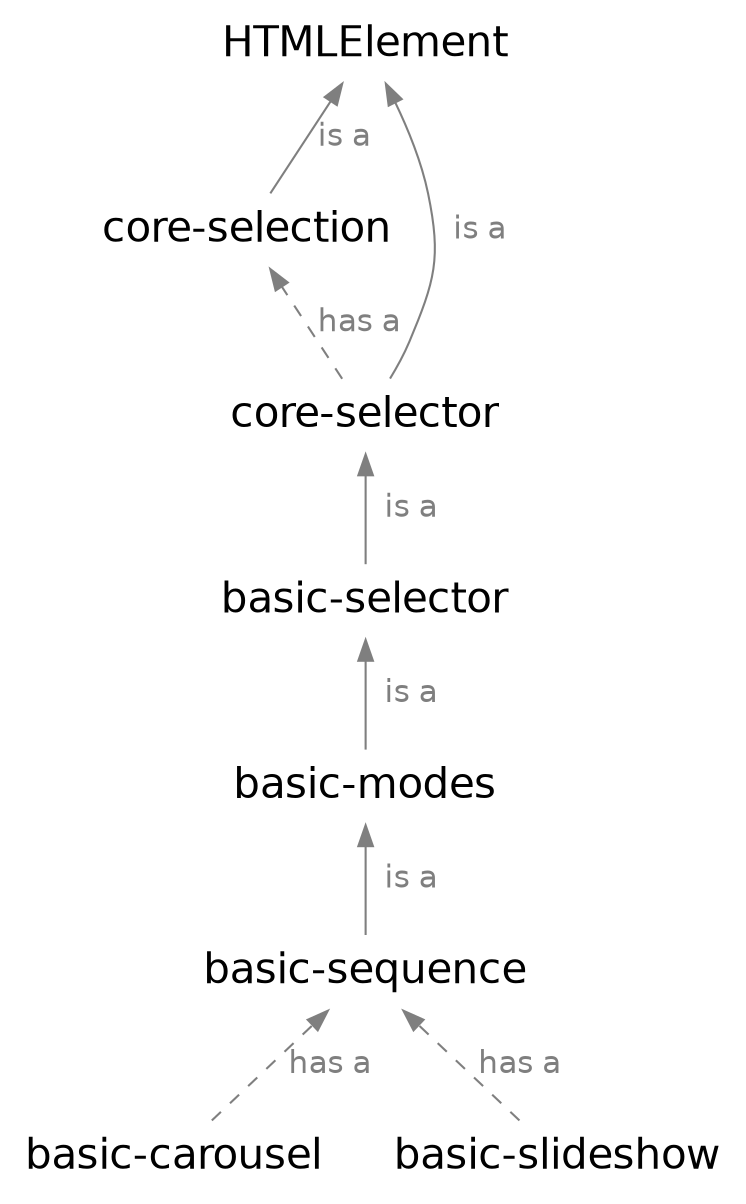 digraph BasicSequence {

    rankdir = BT;
    node[fontname=Helvetica fontsize=20.0 shape=plaintext];
    edge[arrowsize=1 color=gray50 fontcolor=gray50 fontname=Helvetica fontsize=15.0];

    "core-selection" -> "HTMLElement" [label="is a"];
    "core-selector" -> "core-selection" [label="has a" style=dashed];
    "basic-sequence" -> "basic-modes" -> "basic-selector" -> "core-selector" -> "HTMLElement" [label="  is a"];
    "basic-carousel" -> "basic-sequence" [label="has a" style=dashed];
    "basic-slideshow" -> "basic-sequence" [label="has a" style=dashed];
}
